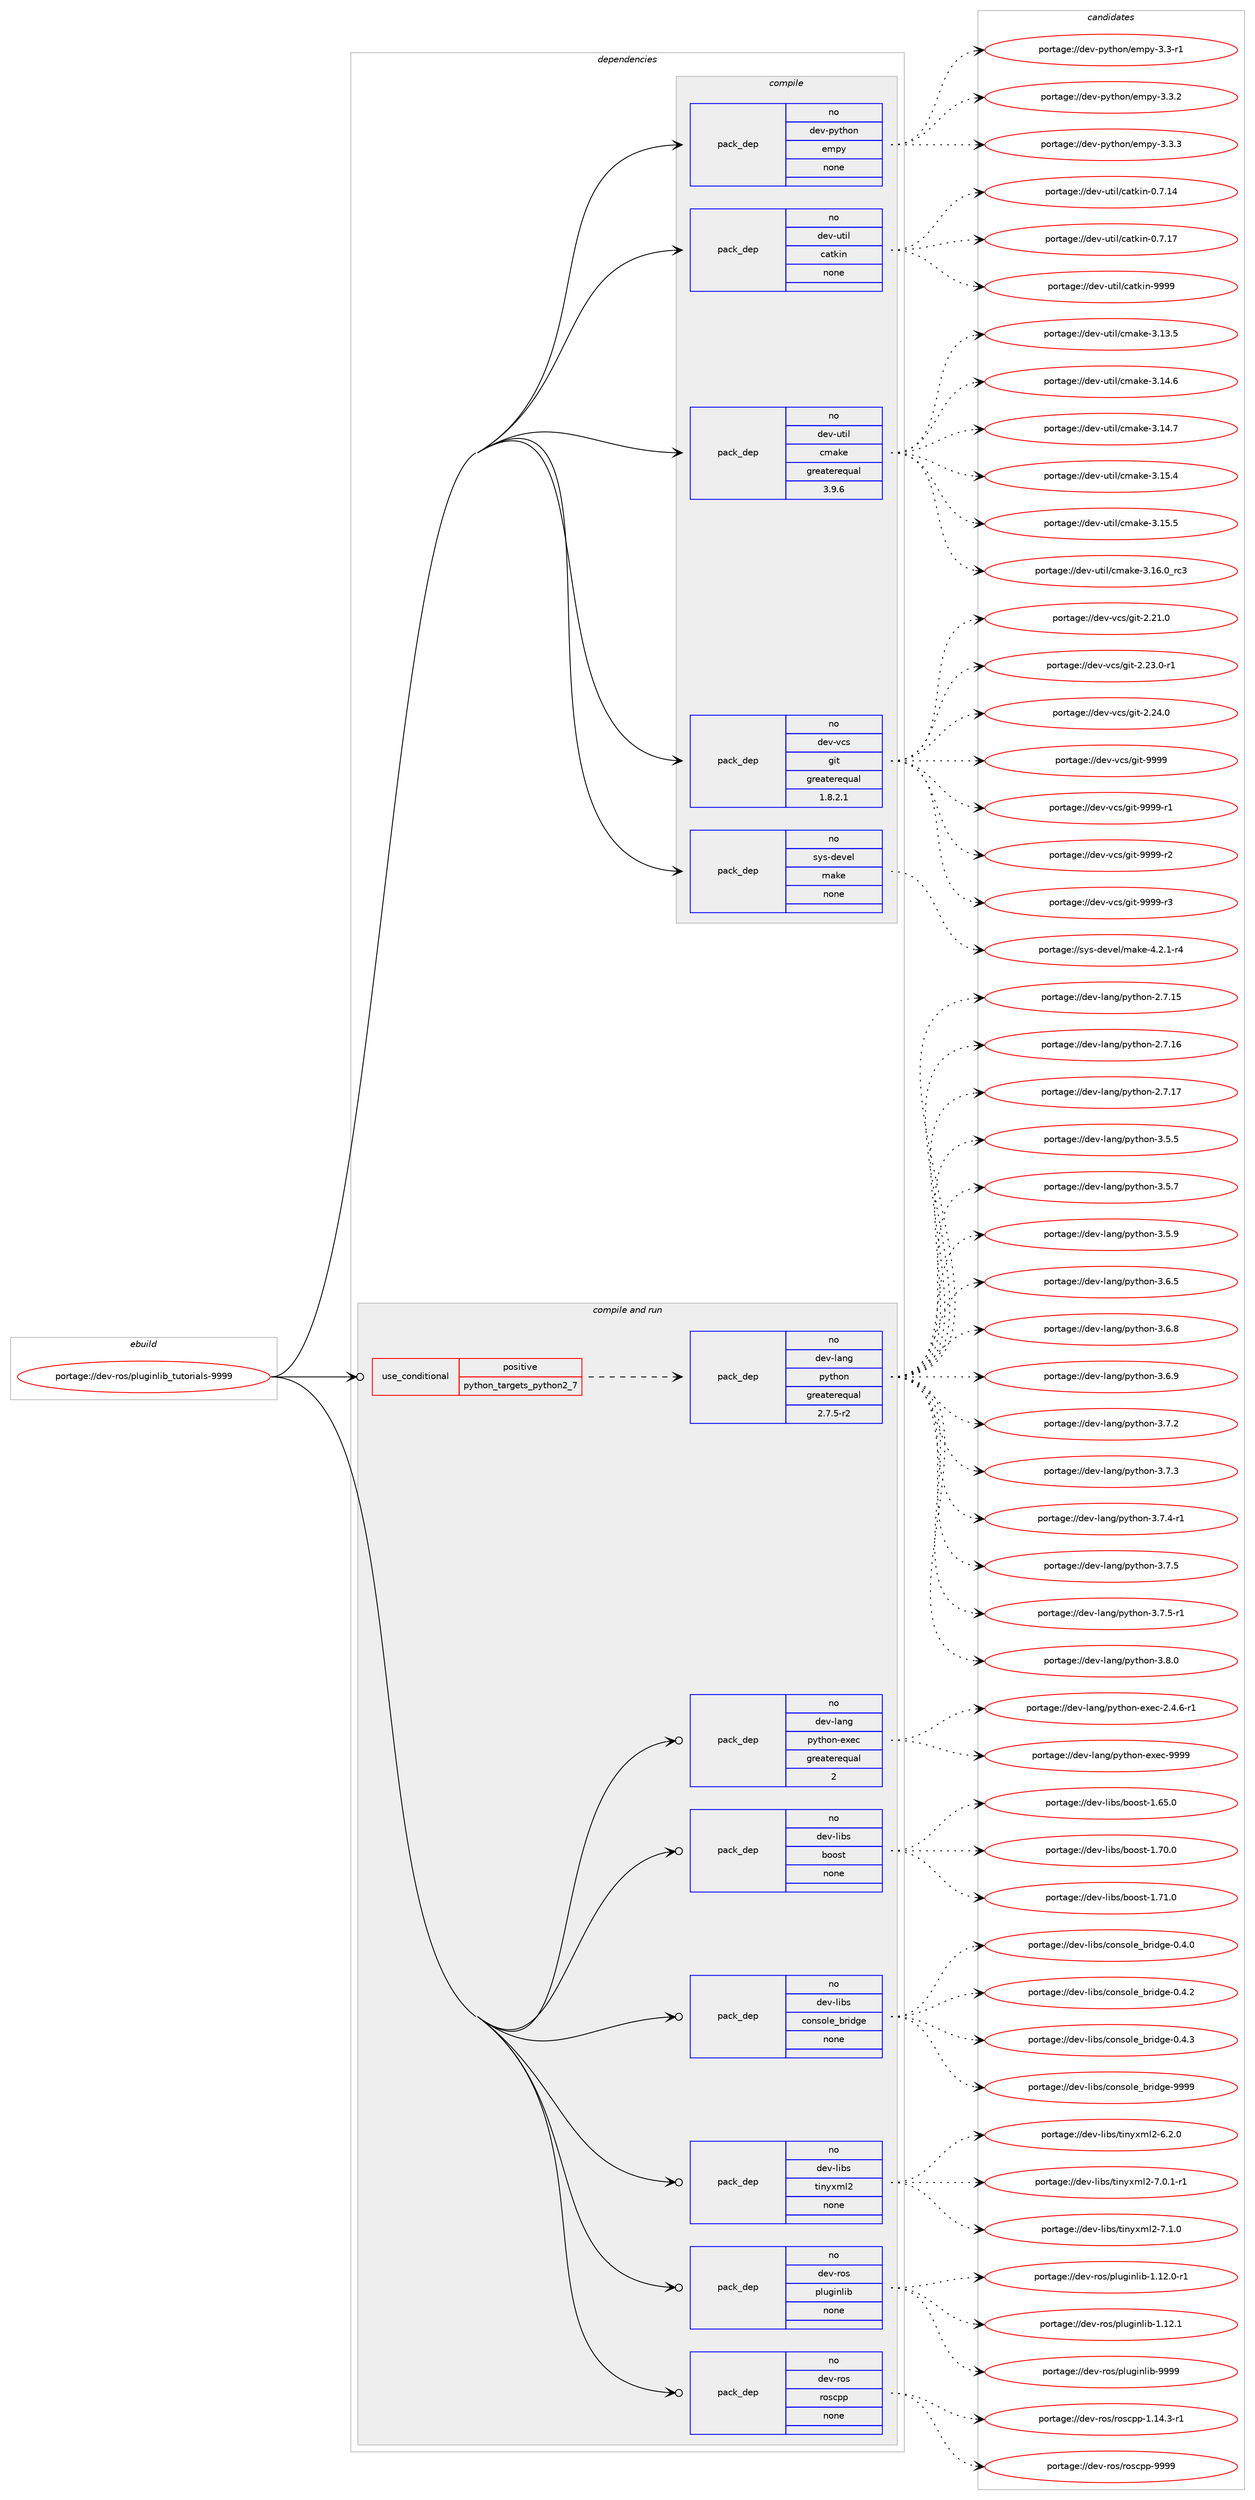 digraph prolog {

# *************
# Graph options
# *************

newrank=true;
concentrate=true;
compound=true;
graph [rankdir=LR,fontname=Helvetica,fontsize=10,ranksep=1.5];#, ranksep=2.5, nodesep=0.2];
edge  [arrowhead=vee];
node  [fontname=Helvetica,fontsize=10];

# **********
# The ebuild
# **********

subgraph cluster_leftcol {
color=gray;
rank=same;
label=<<i>ebuild</i>>;
id [label="portage://dev-ros/pluginlib_tutorials-9999", color=red, width=4, href="../dev-ros/pluginlib_tutorials-9999.svg"];
}

# ****************
# The dependencies
# ****************

subgraph cluster_midcol {
color=gray;
label=<<i>dependencies</i>>;
subgraph cluster_compile {
fillcolor="#eeeeee";
style=filled;
label=<<i>compile</i>>;
subgraph pack146234 {
dependency193104 [label=<<TABLE BORDER="0" CELLBORDER="1" CELLSPACING="0" CELLPADDING="4" WIDTH="220"><TR><TD ROWSPAN="6" CELLPADDING="30">pack_dep</TD></TR><TR><TD WIDTH="110">no</TD></TR><TR><TD>dev-python</TD></TR><TR><TD>empy</TD></TR><TR><TD>none</TD></TR><TR><TD></TD></TR></TABLE>>, shape=none, color=blue];
}
id:e -> dependency193104:w [weight=20,style="solid",arrowhead="vee"];
subgraph pack146235 {
dependency193105 [label=<<TABLE BORDER="0" CELLBORDER="1" CELLSPACING="0" CELLPADDING="4" WIDTH="220"><TR><TD ROWSPAN="6" CELLPADDING="30">pack_dep</TD></TR><TR><TD WIDTH="110">no</TD></TR><TR><TD>dev-util</TD></TR><TR><TD>catkin</TD></TR><TR><TD>none</TD></TR><TR><TD></TD></TR></TABLE>>, shape=none, color=blue];
}
id:e -> dependency193105:w [weight=20,style="solid",arrowhead="vee"];
subgraph pack146236 {
dependency193106 [label=<<TABLE BORDER="0" CELLBORDER="1" CELLSPACING="0" CELLPADDING="4" WIDTH="220"><TR><TD ROWSPAN="6" CELLPADDING="30">pack_dep</TD></TR><TR><TD WIDTH="110">no</TD></TR><TR><TD>dev-util</TD></TR><TR><TD>cmake</TD></TR><TR><TD>greaterequal</TD></TR><TR><TD>3.9.6</TD></TR></TABLE>>, shape=none, color=blue];
}
id:e -> dependency193106:w [weight=20,style="solid",arrowhead="vee"];
subgraph pack146237 {
dependency193107 [label=<<TABLE BORDER="0" CELLBORDER="1" CELLSPACING="0" CELLPADDING="4" WIDTH="220"><TR><TD ROWSPAN="6" CELLPADDING="30">pack_dep</TD></TR><TR><TD WIDTH="110">no</TD></TR><TR><TD>dev-vcs</TD></TR><TR><TD>git</TD></TR><TR><TD>greaterequal</TD></TR><TR><TD>1.8.2.1</TD></TR></TABLE>>, shape=none, color=blue];
}
id:e -> dependency193107:w [weight=20,style="solid",arrowhead="vee"];
subgraph pack146238 {
dependency193108 [label=<<TABLE BORDER="0" CELLBORDER="1" CELLSPACING="0" CELLPADDING="4" WIDTH="220"><TR><TD ROWSPAN="6" CELLPADDING="30">pack_dep</TD></TR><TR><TD WIDTH="110">no</TD></TR><TR><TD>sys-devel</TD></TR><TR><TD>make</TD></TR><TR><TD>none</TD></TR><TR><TD></TD></TR></TABLE>>, shape=none, color=blue];
}
id:e -> dependency193108:w [weight=20,style="solid",arrowhead="vee"];
}
subgraph cluster_compileandrun {
fillcolor="#eeeeee";
style=filled;
label=<<i>compile and run</i>>;
subgraph cond43440 {
dependency193109 [label=<<TABLE BORDER="0" CELLBORDER="1" CELLSPACING="0" CELLPADDING="4"><TR><TD ROWSPAN="3" CELLPADDING="10">use_conditional</TD></TR><TR><TD>positive</TD></TR><TR><TD>python_targets_python2_7</TD></TR></TABLE>>, shape=none, color=red];
subgraph pack146239 {
dependency193110 [label=<<TABLE BORDER="0" CELLBORDER="1" CELLSPACING="0" CELLPADDING="4" WIDTH="220"><TR><TD ROWSPAN="6" CELLPADDING="30">pack_dep</TD></TR><TR><TD WIDTH="110">no</TD></TR><TR><TD>dev-lang</TD></TR><TR><TD>python</TD></TR><TR><TD>greaterequal</TD></TR><TR><TD>2.7.5-r2</TD></TR></TABLE>>, shape=none, color=blue];
}
dependency193109:e -> dependency193110:w [weight=20,style="dashed",arrowhead="vee"];
}
id:e -> dependency193109:w [weight=20,style="solid",arrowhead="odotvee"];
subgraph pack146240 {
dependency193111 [label=<<TABLE BORDER="0" CELLBORDER="1" CELLSPACING="0" CELLPADDING="4" WIDTH="220"><TR><TD ROWSPAN="6" CELLPADDING="30">pack_dep</TD></TR><TR><TD WIDTH="110">no</TD></TR><TR><TD>dev-lang</TD></TR><TR><TD>python-exec</TD></TR><TR><TD>greaterequal</TD></TR><TR><TD>2</TD></TR></TABLE>>, shape=none, color=blue];
}
id:e -> dependency193111:w [weight=20,style="solid",arrowhead="odotvee"];
subgraph pack146241 {
dependency193112 [label=<<TABLE BORDER="0" CELLBORDER="1" CELLSPACING="0" CELLPADDING="4" WIDTH="220"><TR><TD ROWSPAN="6" CELLPADDING="30">pack_dep</TD></TR><TR><TD WIDTH="110">no</TD></TR><TR><TD>dev-libs</TD></TR><TR><TD>boost</TD></TR><TR><TD>none</TD></TR><TR><TD></TD></TR></TABLE>>, shape=none, color=blue];
}
id:e -> dependency193112:w [weight=20,style="solid",arrowhead="odotvee"];
subgraph pack146242 {
dependency193113 [label=<<TABLE BORDER="0" CELLBORDER="1" CELLSPACING="0" CELLPADDING="4" WIDTH="220"><TR><TD ROWSPAN="6" CELLPADDING="30">pack_dep</TD></TR><TR><TD WIDTH="110">no</TD></TR><TR><TD>dev-libs</TD></TR><TR><TD>console_bridge</TD></TR><TR><TD>none</TD></TR><TR><TD></TD></TR></TABLE>>, shape=none, color=blue];
}
id:e -> dependency193113:w [weight=20,style="solid",arrowhead="odotvee"];
subgraph pack146243 {
dependency193114 [label=<<TABLE BORDER="0" CELLBORDER="1" CELLSPACING="0" CELLPADDING="4" WIDTH="220"><TR><TD ROWSPAN="6" CELLPADDING="30">pack_dep</TD></TR><TR><TD WIDTH="110">no</TD></TR><TR><TD>dev-libs</TD></TR><TR><TD>tinyxml2</TD></TR><TR><TD>none</TD></TR><TR><TD></TD></TR></TABLE>>, shape=none, color=blue];
}
id:e -> dependency193114:w [weight=20,style="solid",arrowhead="odotvee"];
subgraph pack146244 {
dependency193115 [label=<<TABLE BORDER="0" CELLBORDER="1" CELLSPACING="0" CELLPADDING="4" WIDTH="220"><TR><TD ROWSPAN="6" CELLPADDING="30">pack_dep</TD></TR><TR><TD WIDTH="110">no</TD></TR><TR><TD>dev-ros</TD></TR><TR><TD>pluginlib</TD></TR><TR><TD>none</TD></TR><TR><TD></TD></TR></TABLE>>, shape=none, color=blue];
}
id:e -> dependency193115:w [weight=20,style="solid",arrowhead="odotvee"];
subgraph pack146245 {
dependency193116 [label=<<TABLE BORDER="0" CELLBORDER="1" CELLSPACING="0" CELLPADDING="4" WIDTH="220"><TR><TD ROWSPAN="6" CELLPADDING="30">pack_dep</TD></TR><TR><TD WIDTH="110">no</TD></TR><TR><TD>dev-ros</TD></TR><TR><TD>roscpp</TD></TR><TR><TD>none</TD></TR><TR><TD></TD></TR></TABLE>>, shape=none, color=blue];
}
id:e -> dependency193116:w [weight=20,style="solid",arrowhead="odotvee"];
}
subgraph cluster_run {
fillcolor="#eeeeee";
style=filled;
label=<<i>run</i>>;
}
}

# **************
# The candidates
# **************

subgraph cluster_choices {
rank=same;
color=gray;
label=<<i>candidates</i>>;

subgraph choice146234 {
color=black;
nodesep=1;
choiceportage1001011184511212111610411111047101109112121455146514511449 [label="portage://dev-python/empy-3.3-r1", color=red, width=4,href="../dev-python/empy-3.3-r1.svg"];
choiceportage1001011184511212111610411111047101109112121455146514650 [label="portage://dev-python/empy-3.3.2", color=red, width=4,href="../dev-python/empy-3.3.2.svg"];
choiceportage1001011184511212111610411111047101109112121455146514651 [label="portage://dev-python/empy-3.3.3", color=red, width=4,href="../dev-python/empy-3.3.3.svg"];
dependency193104:e -> choiceportage1001011184511212111610411111047101109112121455146514511449:w [style=dotted,weight="100"];
dependency193104:e -> choiceportage1001011184511212111610411111047101109112121455146514650:w [style=dotted,weight="100"];
dependency193104:e -> choiceportage1001011184511212111610411111047101109112121455146514651:w [style=dotted,weight="100"];
}
subgraph choice146235 {
color=black;
nodesep=1;
choiceportage1001011184511711610510847999711610710511045484655464952 [label="portage://dev-util/catkin-0.7.14", color=red, width=4,href="../dev-util/catkin-0.7.14.svg"];
choiceportage1001011184511711610510847999711610710511045484655464955 [label="portage://dev-util/catkin-0.7.17", color=red, width=4,href="../dev-util/catkin-0.7.17.svg"];
choiceportage100101118451171161051084799971161071051104557575757 [label="portage://dev-util/catkin-9999", color=red, width=4,href="../dev-util/catkin-9999.svg"];
dependency193105:e -> choiceportage1001011184511711610510847999711610710511045484655464952:w [style=dotted,weight="100"];
dependency193105:e -> choiceportage1001011184511711610510847999711610710511045484655464955:w [style=dotted,weight="100"];
dependency193105:e -> choiceportage100101118451171161051084799971161071051104557575757:w [style=dotted,weight="100"];
}
subgraph choice146236 {
color=black;
nodesep=1;
choiceportage1001011184511711610510847991099710710145514649514653 [label="portage://dev-util/cmake-3.13.5", color=red, width=4,href="../dev-util/cmake-3.13.5.svg"];
choiceportage1001011184511711610510847991099710710145514649524654 [label="portage://dev-util/cmake-3.14.6", color=red, width=4,href="../dev-util/cmake-3.14.6.svg"];
choiceportage1001011184511711610510847991099710710145514649524655 [label="portage://dev-util/cmake-3.14.7", color=red, width=4,href="../dev-util/cmake-3.14.7.svg"];
choiceportage1001011184511711610510847991099710710145514649534652 [label="portage://dev-util/cmake-3.15.4", color=red, width=4,href="../dev-util/cmake-3.15.4.svg"];
choiceportage1001011184511711610510847991099710710145514649534653 [label="portage://dev-util/cmake-3.15.5", color=red, width=4,href="../dev-util/cmake-3.15.5.svg"];
choiceportage1001011184511711610510847991099710710145514649544648951149951 [label="portage://dev-util/cmake-3.16.0_rc3", color=red, width=4,href="../dev-util/cmake-3.16.0_rc3.svg"];
dependency193106:e -> choiceportage1001011184511711610510847991099710710145514649514653:w [style=dotted,weight="100"];
dependency193106:e -> choiceportage1001011184511711610510847991099710710145514649524654:w [style=dotted,weight="100"];
dependency193106:e -> choiceportage1001011184511711610510847991099710710145514649524655:w [style=dotted,weight="100"];
dependency193106:e -> choiceportage1001011184511711610510847991099710710145514649534652:w [style=dotted,weight="100"];
dependency193106:e -> choiceportage1001011184511711610510847991099710710145514649534653:w [style=dotted,weight="100"];
dependency193106:e -> choiceportage1001011184511711610510847991099710710145514649544648951149951:w [style=dotted,weight="100"];
}
subgraph choice146237 {
color=black;
nodesep=1;
choiceportage10010111845118991154710310511645504650494648 [label="portage://dev-vcs/git-2.21.0", color=red, width=4,href="../dev-vcs/git-2.21.0.svg"];
choiceportage100101118451189911547103105116455046505146484511449 [label="portage://dev-vcs/git-2.23.0-r1", color=red, width=4,href="../dev-vcs/git-2.23.0-r1.svg"];
choiceportage10010111845118991154710310511645504650524648 [label="portage://dev-vcs/git-2.24.0", color=red, width=4,href="../dev-vcs/git-2.24.0.svg"];
choiceportage1001011184511899115471031051164557575757 [label="portage://dev-vcs/git-9999", color=red, width=4,href="../dev-vcs/git-9999.svg"];
choiceportage10010111845118991154710310511645575757574511449 [label="portage://dev-vcs/git-9999-r1", color=red, width=4,href="../dev-vcs/git-9999-r1.svg"];
choiceportage10010111845118991154710310511645575757574511450 [label="portage://dev-vcs/git-9999-r2", color=red, width=4,href="../dev-vcs/git-9999-r2.svg"];
choiceportage10010111845118991154710310511645575757574511451 [label="portage://dev-vcs/git-9999-r3", color=red, width=4,href="../dev-vcs/git-9999-r3.svg"];
dependency193107:e -> choiceportage10010111845118991154710310511645504650494648:w [style=dotted,weight="100"];
dependency193107:e -> choiceportage100101118451189911547103105116455046505146484511449:w [style=dotted,weight="100"];
dependency193107:e -> choiceportage10010111845118991154710310511645504650524648:w [style=dotted,weight="100"];
dependency193107:e -> choiceportage1001011184511899115471031051164557575757:w [style=dotted,weight="100"];
dependency193107:e -> choiceportage10010111845118991154710310511645575757574511449:w [style=dotted,weight="100"];
dependency193107:e -> choiceportage10010111845118991154710310511645575757574511450:w [style=dotted,weight="100"];
dependency193107:e -> choiceportage10010111845118991154710310511645575757574511451:w [style=dotted,weight="100"];
}
subgraph choice146238 {
color=black;
nodesep=1;
choiceportage1151211154510010111810110847109971071014552465046494511452 [label="portage://sys-devel/make-4.2.1-r4", color=red, width=4,href="../sys-devel/make-4.2.1-r4.svg"];
dependency193108:e -> choiceportage1151211154510010111810110847109971071014552465046494511452:w [style=dotted,weight="100"];
}
subgraph choice146239 {
color=black;
nodesep=1;
choiceportage10010111845108971101034711212111610411111045504655464953 [label="portage://dev-lang/python-2.7.15", color=red, width=4,href="../dev-lang/python-2.7.15.svg"];
choiceportage10010111845108971101034711212111610411111045504655464954 [label="portage://dev-lang/python-2.7.16", color=red, width=4,href="../dev-lang/python-2.7.16.svg"];
choiceportage10010111845108971101034711212111610411111045504655464955 [label="portage://dev-lang/python-2.7.17", color=red, width=4,href="../dev-lang/python-2.7.17.svg"];
choiceportage100101118451089711010347112121116104111110455146534653 [label="portage://dev-lang/python-3.5.5", color=red, width=4,href="../dev-lang/python-3.5.5.svg"];
choiceportage100101118451089711010347112121116104111110455146534655 [label="portage://dev-lang/python-3.5.7", color=red, width=4,href="../dev-lang/python-3.5.7.svg"];
choiceportage100101118451089711010347112121116104111110455146534657 [label="portage://dev-lang/python-3.5.9", color=red, width=4,href="../dev-lang/python-3.5.9.svg"];
choiceportage100101118451089711010347112121116104111110455146544653 [label="portage://dev-lang/python-3.6.5", color=red, width=4,href="../dev-lang/python-3.6.5.svg"];
choiceportage100101118451089711010347112121116104111110455146544656 [label="portage://dev-lang/python-3.6.8", color=red, width=4,href="../dev-lang/python-3.6.8.svg"];
choiceportage100101118451089711010347112121116104111110455146544657 [label="portage://dev-lang/python-3.6.9", color=red, width=4,href="../dev-lang/python-3.6.9.svg"];
choiceportage100101118451089711010347112121116104111110455146554650 [label="portage://dev-lang/python-3.7.2", color=red, width=4,href="../dev-lang/python-3.7.2.svg"];
choiceportage100101118451089711010347112121116104111110455146554651 [label="portage://dev-lang/python-3.7.3", color=red, width=4,href="../dev-lang/python-3.7.3.svg"];
choiceportage1001011184510897110103471121211161041111104551465546524511449 [label="portage://dev-lang/python-3.7.4-r1", color=red, width=4,href="../dev-lang/python-3.7.4-r1.svg"];
choiceportage100101118451089711010347112121116104111110455146554653 [label="portage://dev-lang/python-3.7.5", color=red, width=4,href="../dev-lang/python-3.7.5.svg"];
choiceportage1001011184510897110103471121211161041111104551465546534511449 [label="portage://dev-lang/python-3.7.5-r1", color=red, width=4,href="../dev-lang/python-3.7.5-r1.svg"];
choiceportage100101118451089711010347112121116104111110455146564648 [label="portage://dev-lang/python-3.8.0", color=red, width=4,href="../dev-lang/python-3.8.0.svg"];
dependency193110:e -> choiceportage10010111845108971101034711212111610411111045504655464953:w [style=dotted,weight="100"];
dependency193110:e -> choiceportage10010111845108971101034711212111610411111045504655464954:w [style=dotted,weight="100"];
dependency193110:e -> choiceportage10010111845108971101034711212111610411111045504655464955:w [style=dotted,weight="100"];
dependency193110:e -> choiceportage100101118451089711010347112121116104111110455146534653:w [style=dotted,weight="100"];
dependency193110:e -> choiceportage100101118451089711010347112121116104111110455146534655:w [style=dotted,weight="100"];
dependency193110:e -> choiceportage100101118451089711010347112121116104111110455146534657:w [style=dotted,weight="100"];
dependency193110:e -> choiceportage100101118451089711010347112121116104111110455146544653:w [style=dotted,weight="100"];
dependency193110:e -> choiceportage100101118451089711010347112121116104111110455146544656:w [style=dotted,weight="100"];
dependency193110:e -> choiceportage100101118451089711010347112121116104111110455146544657:w [style=dotted,weight="100"];
dependency193110:e -> choiceportage100101118451089711010347112121116104111110455146554650:w [style=dotted,weight="100"];
dependency193110:e -> choiceportage100101118451089711010347112121116104111110455146554651:w [style=dotted,weight="100"];
dependency193110:e -> choiceportage1001011184510897110103471121211161041111104551465546524511449:w [style=dotted,weight="100"];
dependency193110:e -> choiceportage100101118451089711010347112121116104111110455146554653:w [style=dotted,weight="100"];
dependency193110:e -> choiceportage1001011184510897110103471121211161041111104551465546534511449:w [style=dotted,weight="100"];
dependency193110:e -> choiceportage100101118451089711010347112121116104111110455146564648:w [style=dotted,weight="100"];
}
subgraph choice146240 {
color=black;
nodesep=1;
choiceportage10010111845108971101034711212111610411111045101120101994550465246544511449 [label="portage://dev-lang/python-exec-2.4.6-r1", color=red, width=4,href="../dev-lang/python-exec-2.4.6-r1.svg"];
choiceportage10010111845108971101034711212111610411111045101120101994557575757 [label="portage://dev-lang/python-exec-9999", color=red, width=4,href="../dev-lang/python-exec-9999.svg"];
dependency193111:e -> choiceportage10010111845108971101034711212111610411111045101120101994550465246544511449:w [style=dotted,weight="100"];
dependency193111:e -> choiceportage10010111845108971101034711212111610411111045101120101994557575757:w [style=dotted,weight="100"];
}
subgraph choice146241 {
color=black;
nodesep=1;
choiceportage1001011184510810598115479811111111511645494654534648 [label="portage://dev-libs/boost-1.65.0", color=red, width=4,href="../dev-libs/boost-1.65.0.svg"];
choiceportage1001011184510810598115479811111111511645494655484648 [label="portage://dev-libs/boost-1.70.0", color=red, width=4,href="../dev-libs/boost-1.70.0.svg"];
choiceportage1001011184510810598115479811111111511645494655494648 [label="portage://dev-libs/boost-1.71.0", color=red, width=4,href="../dev-libs/boost-1.71.0.svg"];
dependency193112:e -> choiceportage1001011184510810598115479811111111511645494654534648:w [style=dotted,weight="100"];
dependency193112:e -> choiceportage1001011184510810598115479811111111511645494655484648:w [style=dotted,weight="100"];
dependency193112:e -> choiceportage1001011184510810598115479811111111511645494655494648:w [style=dotted,weight="100"];
}
subgraph choice146242 {
color=black;
nodesep=1;
choiceportage100101118451081059811547991111101151111081019598114105100103101454846524648 [label="portage://dev-libs/console_bridge-0.4.0", color=red, width=4,href="../dev-libs/console_bridge-0.4.0.svg"];
choiceportage100101118451081059811547991111101151111081019598114105100103101454846524650 [label="portage://dev-libs/console_bridge-0.4.2", color=red, width=4,href="../dev-libs/console_bridge-0.4.2.svg"];
choiceportage100101118451081059811547991111101151111081019598114105100103101454846524651 [label="portage://dev-libs/console_bridge-0.4.3", color=red, width=4,href="../dev-libs/console_bridge-0.4.3.svg"];
choiceportage1001011184510810598115479911111011511110810195981141051001031014557575757 [label="portage://dev-libs/console_bridge-9999", color=red, width=4,href="../dev-libs/console_bridge-9999.svg"];
dependency193113:e -> choiceportage100101118451081059811547991111101151111081019598114105100103101454846524648:w [style=dotted,weight="100"];
dependency193113:e -> choiceportage100101118451081059811547991111101151111081019598114105100103101454846524650:w [style=dotted,weight="100"];
dependency193113:e -> choiceportage100101118451081059811547991111101151111081019598114105100103101454846524651:w [style=dotted,weight="100"];
dependency193113:e -> choiceportage1001011184510810598115479911111011511110810195981141051001031014557575757:w [style=dotted,weight="100"];
}
subgraph choice146243 {
color=black;
nodesep=1;
choiceportage10010111845108105981154711610511012112010910850455446504648 [label="portage://dev-libs/tinyxml2-6.2.0", color=red, width=4,href="../dev-libs/tinyxml2-6.2.0.svg"];
choiceportage100101118451081059811547116105110121120109108504555464846494511449 [label="portage://dev-libs/tinyxml2-7.0.1-r1", color=red, width=4,href="../dev-libs/tinyxml2-7.0.1-r1.svg"];
choiceportage10010111845108105981154711610511012112010910850455546494648 [label="portage://dev-libs/tinyxml2-7.1.0", color=red, width=4,href="../dev-libs/tinyxml2-7.1.0.svg"];
dependency193114:e -> choiceportage10010111845108105981154711610511012112010910850455446504648:w [style=dotted,weight="100"];
dependency193114:e -> choiceportage100101118451081059811547116105110121120109108504555464846494511449:w [style=dotted,weight="100"];
dependency193114:e -> choiceportage10010111845108105981154711610511012112010910850455546494648:w [style=dotted,weight="100"];
}
subgraph choice146244 {
color=black;
nodesep=1;
choiceportage100101118451141111154711210811710310511010810598454946495046484511449 [label="portage://dev-ros/pluginlib-1.12.0-r1", color=red, width=4,href="../dev-ros/pluginlib-1.12.0-r1.svg"];
choiceportage10010111845114111115471121081171031051101081059845494649504649 [label="portage://dev-ros/pluginlib-1.12.1", color=red, width=4,href="../dev-ros/pluginlib-1.12.1.svg"];
choiceportage1001011184511411111547112108117103105110108105984557575757 [label="portage://dev-ros/pluginlib-9999", color=red, width=4,href="../dev-ros/pluginlib-9999.svg"];
dependency193115:e -> choiceportage100101118451141111154711210811710310511010810598454946495046484511449:w [style=dotted,weight="100"];
dependency193115:e -> choiceportage10010111845114111115471121081171031051101081059845494649504649:w [style=dotted,weight="100"];
dependency193115:e -> choiceportage1001011184511411111547112108117103105110108105984557575757:w [style=dotted,weight="100"];
}
subgraph choice146245 {
color=black;
nodesep=1;
choiceportage100101118451141111154711411111599112112454946495246514511449 [label="portage://dev-ros/roscpp-1.14.3-r1", color=red, width=4,href="../dev-ros/roscpp-1.14.3-r1.svg"];
choiceportage1001011184511411111547114111115991121124557575757 [label="portage://dev-ros/roscpp-9999", color=red, width=4,href="../dev-ros/roscpp-9999.svg"];
dependency193116:e -> choiceportage100101118451141111154711411111599112112454946495246514511449:w [style=dotted,weight="100"];
dependency193116:e -> choiceportage1001011184511411111547114111115991121124557575757:w [style=dotted,weight="100"];
}
}

}
